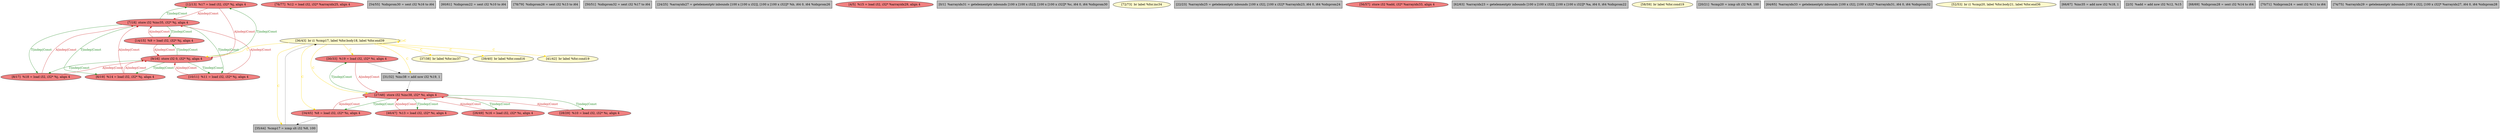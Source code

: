 
digraph G {


node1430 [fillcolor=lightcoral,label="[12/13]  %17 = load i32, i32* %j, align 4",shape=ellipse,style=filled ]
node1428 [fillcolor=lightcoral,label="[46/47]  %13 = load i32, i32* %i, align 4",shape=ellipse,style=filled ]
node1427 [fillcolor=lightcoral,label="[76/77]  %12 = load i32, i32* %arrayidx25, align 4",shape=ellipse,style=filled ]
node1406 [fillcolor=lightcoral,label="[8/17]  %18 = load i32, i32* %j, align 4",shape=ellipse,style=filled ]
node1403 [fillcolor=grey,label="[35/44]  %cmp17 = icmp slt i32 %8, 100",shape=rectangle,style=filled ]
node1405 [fillcolor=lightcoral,label="[30/33]  %19 = load i32, i32* %i, align 4",shape=ellipse,style=filled ]
node1402 [fillcolor=lemonchiffon,label="[37/38]  br label %for.inc37",shape=ellipse,style=filled ]
node1401 [fillcolor=grey,label="[54/55]  %idxprom30 = sext i32 %16 to i64",shape=rectangle,style=filled ]
node1410 [fillcolor=lemonchiffon,label="[39/40]  br label %for.cond16",shape=ellipse,style=filled ]
node1411 [fillcolor=grey,label="[60/61]  %idxprom22 = sext i32 %10 to i64",shape=rectangle,style=filled ]
node1429 [fillcolor=grey,label="[78/79]  %idxprom26 = sext i32 %13 to i64",shape=rectangle,style=filled ]
node1399 [fillcolor=grey,label="[50/51]  %idxprom32 = sext i32 %17 to i64",shape=rectangle,style=filled ]
node1398 [fillcolor=lightcoral,label="[26/49]  %16 = load i32, i32* %i, align 4",shape=ellipse,style=filled ]
node1404 [fillcolor=lightcoral,label="[10/11]  %11 = load i32, i32* %j, align 4",shape=ellipse,style=filled ]
node1397 [fillcolor=grey,label="[24/25]  %arrayidx27 = getelementptr inbounds [100 x [100 x i32]], [100 x [100 x i32]]* %b, i64 0, i64 %idxprom26",shape=rectangle,style=filled ]
node1393 [fillcolor=lightcoral,label="[4/5]  %15 = load i32, i32* %arrayidx29, align 4",shape=ellipse,style=filled ]
node1391 [fillcolor=grey,label="[0/1]  %arrayidx31 = getelementptr inbounds [100 x [100 x i32]], [100 x [100 x i32]]* %c, i64 0, i64 %idxprom30",shape=rectangle,style=filled ]
node1394 [fillcolor=lightcoral,label="[6/19]  %14 = load i32, i32* %j, align 4",shape=ellipse,style=filled ]
node1423 [fillcolor=lemonchiffon,label="[72/73]  br label %for.inc34",shape=ellipse,style=filled ]
node1413 [fillcolor=lightcoral,label="[14/15]  %9 = load i32, i32* %j, align 4",shape=ellipse,style=filled ]
node1396 [fillcolor=grey,label="[22/23]  %arrayidx25 = getelementptr inbounds [100 x i32], [100 x i32]* %arrayidx23, i64 0, i64 %idxprom24",shape=rectangle,style=filled ]
node1408 [fillcolor=lightcoral,label="[56/57]  store i32 %add, i32* %arrayidx33, align 4",shape=ellipse,style=filled ]
node1414 [fillcolor=grey,label="[62/63]  %arrayidx23 = getelementptr inbounds [100 x [100 x i32]], [100 x [100 x i32]]* %a, i64 0, i64 %idxprom22",shape=rectangle,style=filled ]
node1407 [fillcolor=lightcoral,label="[27/48]  store i32 %inc38, i32* %i, align 4",shape=ellipse,style=filled ]
node1409 [fillcolor=lemonchiffon,label="[58/59]  br label %for.cond19",shape=ellipse,style=filled ]
node1412 [fillcolor=lightcoral,label="[7/18]  store i32 %inc35, i32* %j, align 4",shape=ellipse,style=filled ]
node1395 [fillcolor=grey,label="[20/21]  %cmp20 = icmp slt i32 %9, 100",shape=rectangle,style=filled ]
node1415 [fillcolor=grey,label="[64/65]  %arrayidx33 = getelementptr inbounds [100 x i32], [100 x i32]* %arrayidx31, i64 0, i64 %idxprom32",shape=rectangle,style=filled ]
node1400 [fillcolor=lemonchiffon,label="[52/53]  br i1 %cmp20, label %for.body21, label %for.end36",shape=ellipse,style=filled ]
node1421 [fillcolor=grey,label="[31/32]  %inc38 = add nsw i32 %19, 1",shape=rectangle,style=filled ]
node1420 [fillcolor=lemonchiffon,label="[41/42]  br label %for.cond19",shape=ellipse,style=filled ]
node1416 [fillcolor=grey,label="[66/67]  %inc35 = add nsw i32 %18, 1",shape=rectangle,style=filled ]
node1392 [fillcolor=grey,label="[2/3]  %add = add nsw i32 %12, %15",shape=rectangle,style=filled ]
node1417 [fillcolor=lightcoral,label="[9/16]  store i32 0, i32* %j, align 4",shape=ellipse,style=filled ]
node1418 [fillcolor=lightcoral,label="[34/45]  %8 = load i32, i32* %i, align 4",shape=ellipse,style=filled ]
node1419 [fillcolor=grey,label="[68/69]  %idxprom28 = sext i32 %14 to i64",shape=rectangle,style=filled ]
node1425 [fillcolor=lemonchiffon,label="[36/43]  br i1 %cmp17, label %for.body18, label %for.end39",shape=ellipse,style=filled ]
node1422 [fillcolor=grey,label="[70/71]  %idxprom24 = sext i32 %11 to i64",shape=rectangle,style=filled ]
node1424 [fillcolor=grey,label="[74/75]  %arrayidx29 = getelementptr inbounds [100 x i32], [100 x i32]* %arrayidx27, i64 0, i64 %idxprom28",shape=rectangle,style=filled ]
node1426 [fillcolor=lightcoral,label="[28/29]  %10 = load i32, i32* %i, align 4",shape=ellipse,style=filled ]

node1425->node1405 [style=solid,color=gold,label="C",penwidth=1.0,fontcolor=gold ]
node1418->node1403 [style=solid,color=black,label="",penwidth=0.5,fontcolor=black ]
node1428->node1407 [style=solid,color=firebrick3,label="A|indep|Const",penwidth=1.0,fontcolor=firebrick3 ]
node1407->node1428 [style=solid,color=forestgreen,label="T|indep|Const",penwidth=1.0,fontcolor=forestgreen ]
node1394->node1417 [style=solid,color=firebrick3,label="A|indep|Const",penwidth=1.0,fontcolor=firebrick3 ]
node1417->node1406 [style=solid,color=forestgreen,label="T|indep|Const",penwidth=1.0,fontcolor=forestgreen ]
node1412->node1404 [style=solid,color=forestgreen,label="T|indep|Const",penwidth=1.0,fontcolor=forestgreen ]
node1394->node1412 [style=solid,color=firebrick3,label="A|indep|Const",penwidth=1.0,fontcolor=firebrick3 ]
node1412->node1413 [style=solid,color=forestgreen,label="T|indep|Const",penwidth=1.0,fontcolor=forestgreen ]
node1413->node1412 [style=solid,color=firebrick3,label="A|indep|Const",penwidth=1.0,fontcolor=firebrick3 ]
node1425->node1425 [style=solid,color=gold,label="C",penwidth=1.0,fontcolor=gold ]
node1406->node1412 [style=solid,color=firebrick3,label="A|indep|Const",penwidth=1.0,fontcolor=firebrick3 ]
node1412->node1394 [style=solid,color=forestgreen,label="T|indep|Const",penwidth=1.0,fontcolor=forestgreen ]
node1430->node1412 [style=solid,color=firebrick3,label="A|indep|Const",penwidth=1.0,fontcolor=firebrick3 ]
node1412->node1406 [style=solid,color=forestgreen,label="T|indep|Const",penwidth=1.0,fontcolor=forestgreen ]
node1430->node1417 [style=solid,color=firebrick3,label="A|indep|Const",penwidth=1.0,fontcolor=firebrick3 ]
node1425->node1402 [style=solid,color=gold,label="C",penwidth=1.0,fontcolor=gold ]
node1398->node1407 [style=solid,color=firebrick3,label="A|indep|Const",penwidth=1.0,fontcolor=firebrick3 ]
node1417->node1404 [style=solid,color=forestgreen,label="T|indep|Const",penwidth=1.0,fontcolor=forestgreen ]
node1407->node1426 [style=solid,color=forestgreen,label="T|indep|Const",penwidth=1.0,fontcolor=forestgreen ]
node1403->node1425 [style=solid,color=black,label="",penwidth=0.5,fontcolor=black ]
node1425->node1420 [style=solid,color=gold,label="C",penwidth=1.0,fontcolor=gold ]
node1425->node1418 [style=solid,color=gold,label="C",penwidth=1.0,fontcolor=gold ]
node1404->node1417 [style=solid,color=firebrick3,label="A|indep|Const",penwidth=1.0,fontcolor=firebrick3 ]
node1425->node1410 [style=solid,color=gold,label="C",penwidth=1.0,fontcolor=gold ]
node1406->node1417 [style=solid,color=firebrick3,label="A|indep|Const",penwidth=1.0,fontcolor=firebrick3 ]
node1425->node1407 [style=solid,color=gold,label="C",penwidth=1.0,fontcolor=gold ]
node1407->node1398 [style=solid,color=forestgreen,label="T|indep|Const",penwidth=1.0,fontcolor=forestgreen ]
node1421->node1407 [style=solid,color=black,label="",penwidth=0.5,fontcolor=black ]
node1425->node1403 [style=solid,color=gold,label="C",penwidth=1.0,fontcolor=gold ]
node1425->node1421 [style=solid,color=gold,label="C",penwidth=1.0,fontcolor=gold ]
node1404->node1412 [style=solid,color=firebrick3,label="A|indep|Const",penwidth=1.0,fontcolor=firebrick3 ]
node1407->node1418 [style=solid,color=forestgreen,label="T|indep|Const",penwidth=1.0,fontcolor=forestgreen ]
node1417->node1394 [style=solid,color=forestgreen,label="T|indep|Const",penwidth=1.0,fontcolor=forestgreen ]
node1417->node1413 [style=solid,color=forestgreen,label="T|indep|Const",penwidth=1.0,fontcolor=forestgreen ]
node1407->node1405 [style=solid,color=forestgreen,label="T|indep|Const",penwidth=1.0,fontcolor=forestgreen ]
node1426->node1407 [style=solid,color=firebrick3,label="A|indep|Const",penwidth=1.0,fontcolor=firebrick3 ]
node1418->node1407 [style=solid,color=firebrick3,label="A|indep|Const",penwidth=1.0,fontcolor=firebrick3 ]
node1405->node1421 [style=solid,color=black,label="",penwidth=0.5,fontcolor=black ]
node1413->node1417 [style=solid,color=firebrick3,label="A|indep|Const",penwidth=1.0,fontcolor=firebrick3 ]
node1425->node1417 [style=solid,color=gold,label="C",penwidth=1.0,fontcolor=gold ]
node1417->node1430 [style=solid,color=forestgreen,label="T|indep|Const",penwidth=1.0,fontcolor=forestgreen ]
node1412->node1430 [style=solid,color=forestgreen,label="T|indep|Const",penwidth=1.0,fontcolor=forestgreen ]
node1405->node1407 [style=solid,color=firebrick3,label="A|indep|Const",penwidth=1.0,fontcolor=firebrick3 ]


}
